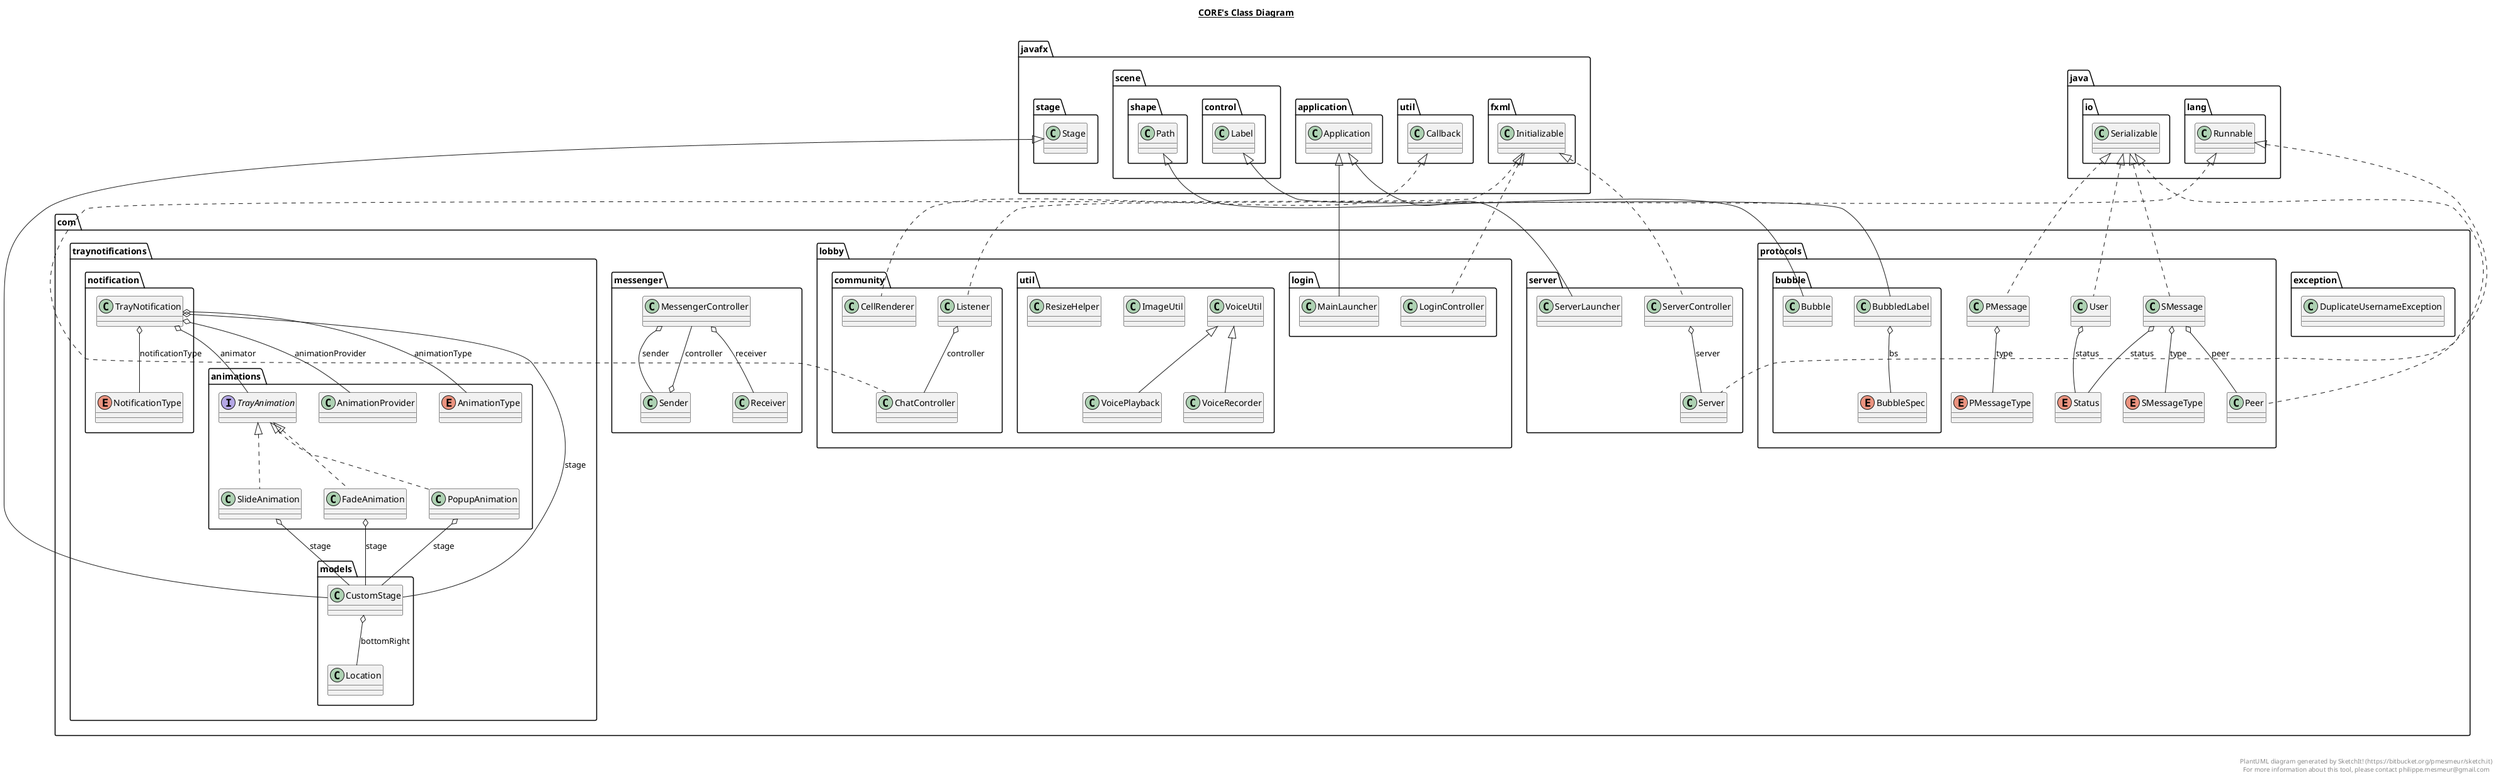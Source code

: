 @startuml

title __CORE's Class Diagram__\n

  namespace com.exception {
    class com.exception.DuplicateUsernameException {
    }
  }
  

  namespace com.lobby.community {
    class com.lobby.community.CellRenderer {
    }
  }
  

  namespace com.lobby.community {
    class com.lobby.community.ChatController {
    }
  }
  

  namespace com.lobby.community {
    class com.lobby.community.Listener {
    }
  }
  

  namespace com.lobby.login {
    class com.lobby.login.LoginController {
    }
  }
  

  namespace com.lobby.login {
    class com.lobby.login.MainLauncher {
    }
  }
  

  namespace com.lobby.util {
    class com.lobby.util.ImageUtil {
    }
  }
  

  namespace com.lobby.util {
    class com.lobby.util.ResizeHelper {
    }
  }
  

  namespace com.lobby.util {
    class com.lobby.util.VoicePlayback {
    }
  }
  

  namespace com.lobby.util {
    class com.lobby.util.VoiceRecorder {
    }
  }
  

  namespace com.lobby.util {
    class com.lobby.util.VoiceUtil {
    }
  }
  

  namespace com.messenger {
    class com.messenger.MessengerController {
    }
  }
  

  namespace com.messenger {
    class com.messenger.Receiver {
    }
  }
  

  namespace com.messenger {
    class com.messenger.Sender {
    }
  }
  

  namespace com.protocols {
    class com.protocols.PMessage {
    }
  }
  

  namespace com.protocols {
    enum PMessageType {
    }
  }
  

  namespace com.protocols {
    class com.protocols.Peer {
    }
  }
  

  namespace com.protocols {
    class com.protocols.SMessage {
    }
  }
  

  namespace com.protocols {
    enum SMessageType {
    }
  }
  

  namespace com.protocols {
    enum Status {
    }
  }
  

  namespace com.protocols {
    class com.protocols.User {
    }
  }
  

  namespace com.protocols {
    namespace bubble {
      class com.protocols.bubble.Bubble {
      }
    }
  }
  

  namespace com.protocols {
    namespace bubble {
      enum BubbleSpec {
      }
    }
  }
  

  namespace com.protocols {
    namespace bubble {
      class com.protocols.bubble.BubbledLabel {
      }
    }
  }
  

  namespace com.server {
    class com.server.Server {
    }
  }
  

  namespace com.server {
    class com.server.ServerController {
    }
  }
  

  namespace com.server {
    class com.server.ServerLauncher {
    }
  }
  

  namespace com.traynotifications.animations {
    class com.traynotifications.animations.AnimationProvider {
    }
  }
  

  namespace com.traynotifications.animations {
    enum AnimationType {
    }
  }
  

  namespace com.traynotifications.animations {
    class com.traynotifications.animations.FadeAnimation {
    }
  }
  

  namespace com.traynotifications.animations {
    class com.traynotifications.animations.PopupAnimation {
    }
  }
  

  namespace com.traynotifications.animations {
    class com.traynotifications.animations.SlideAnimation {
    }
  }
  

  namespace com.traynotifications.animations {
    interface com.traynotifications.animations.TrayAnimation {
    }
  }
  

  namespace com.traynotifications.models {
    class com.traynotifications.models.CustomStage {
    }
  }
  

  namespace com.traynotifications.models {
    class com.traynotifications.models.Location {
    }
  }
  

  namespace com.traynotifications.notification {
    enum NotificationType {
    }
  }
  

  namespace com.traynotifications.notification {
    class com.traynotifications.notification.TrayNotification {
    }
  }
  

  com.lobby.community.CellRenderer .up.|> javafx.util.Callback
  com.lobby.community.ChatController .up.|> javafx.fxml.Initializable
  com.lobby.community.Listener .up.|> java.lang.Runnable
  com.lobby.community.Listener o-- com.lobby.community.ChatController : controller
  com.lobby.login.LoginController .up.|> javafx.fxml.Initializable
  com.lobby.login.MainLauncher -up-|> javafx.application.Application
  com.lobby.util.VoicePlayback -up-|> com.lobby.util.VoiceUtil
  com.lobby.util.VoiceRecorder -up-|> com.lobby.util.VoiceUtil
  com.messenger.MessengerController o-- com.messenger.Receiver : receiver
  com.messenger.MessengerController o-- com.messenger.Sender : sender
  com.messenger.Sender o-- com.messenger.MessengerController : controller
  com.protocols.PMessage .up.|> java.io.Serializable
  com.protocols.PMessage o-- com.protocols.PMessageType : type
  com.protocols.Peer .up.|> java.io.Serializable
  com.protocols.SMessage .up.|> java.io.Serializable
  com.protocols.SMessage o-- com.protocols.Peer : peer
  com.protocols.SMessage o-- com.protocols.Status : status
  com.protocols.SMessage o-- com.protocols.SMessageType : type
  com.protocols.User .up.|> java.io.Serializable
  com.protocols.User o-- com.protocols.Status : status
  com.protocols.bubble.Bubble -up-|> javafx.scene.shape.Path
  com.protocols.bubble.BubbledLabel -up-|> javafx.scene.control.Label
  com.protocols.bubble.BubbledLabel o-- com.protocols.bubble.BubbleSpec : bs
  com.server.Server .up.|> java.lang.Runnable
  com.server.ServerController .up.|> javafx.fxml.Initializable
  com.server.ServerController o-- com.server.Server : server
  com.server.ServerLauncher -up-|> javafx.application.Application
  com.traynotifications.animations.FadeAnimation .up.|> com.traynotifications.animations.TrayAnimation
  com.traynotifications.animations.FadeAnimation o-- com.traynotifications.models.CustomStage : stage
  com.traynotifications.animations.PopupAnimation .up.|> com.traynotifications.animations.TrayAnimation
  com.traynotifications.animations.PopupAnimation o-- com.traynotifications.models.CustomStage : stage
  com.traynotifications.animations.SlideAnimation .up.|> com.traynotifications.animations.TrayAnimation
  com.traynotifications.animations.SlideAnimation o-- com.traynotifications.models.CustomStage : stage
  com.traynotifications.models.CustomStage -up-|> javafx.stage.Stage
  com.traynotifications.models.CustomStage o-- com.traynotifications.models.Location : bottomRight
  com.traynotifications.notification.TrayNotification o-- com.traynotifications.animations.AnimationProvider : animationProvider
  com.traynotifications.notification.TrayNotification o-- com.traynotifications.animations.AnimationType : animationType
  com.traynotifications.notification.TrayNotification o-- com.traynotifications.animations.TrayAnimation : animator
  com.traynotifications.notification.TrayNotification o-- com.traynotifications.notification.NotificationType : notificationType
  com.traynotifications.notification.TrayNotification o-- com.traynotifications.models.CustomStage : stage


right footer


PlantUML diagram generated by SketchIt! (https://bitbucket.org/pmesmeur/sketch.it)
For more information about this tool, please contact philippe.mesmeur@gmail.com
endfooter

@enduml
